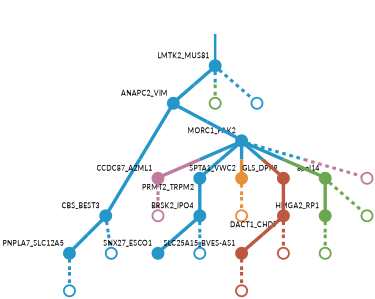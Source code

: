 strict digraph  {
graph[splines=false]; nodesep=0.7; rankdir=TB; ranksep=0.6; forcelabels=true; dpi=600; size=2.5;
0 [color="#2496c8ff", fillcolor="#2496c8ff", fixedsize=true, fontname=Lato, fontsize="12pt", height="0.25", label="", penwidth=3, shape=circle, style=filled, xlabel=LMTK2_MUS81];
3 [color="#2496c8ff", fillcolor="#2496c8ff", fixedsize=true, fontname=Lato, fontsize="12pt", height="0.25", label="", penwidth=3, shape=circle, style=filled, xlabel=ANAPC2_VIM];
15 [color="#6aa84fff", fillcolor="#6aa84fff", fixedsize=true, fontname=Lato, fontsize="12pt", height="0.25", label="", penwidth=3, shape=circle, style=solid, xlabel=""];
23 [color="#2496c8ff", fillcolor="#2496c8ff", fixedsize=true, fontname=Lato, fontsize="12pt", height="0.25", label="", penwidth=3, shape=circle, style=solid, xlabel=""];
1 [color="#2496c8ff", fillcolor="#2496c8ff", fixedsize=true, fontname=Lato, fontsize="12pt", height="0.25", label="", penwidth=3, shape=circle, style=filled, xlabel=CBS_BEST3];
11 [color="#2496c8ff", fillcolor="#2496c8ff", fixedsize=true, fontname=Lato, fontsize="12pt", height="0.25", label="", penwidth=3, shape=circle, style=filled, xlabel=PNPLA7_SLC12A5];
24 [color="#2496c8ff", fillcolor="#2496c8ff", fixedsize=true, fontname=Lato, fontsize="12pt", height="0.25", label="", penwidth=3, shape=circle, style=solid, xlabel=""];
8 [color="#2496c8ff", fillcolor="#2496c8ff", fixedsize=true, fontname=Lato, fontsize="12pt", height="0.25", label="", penwidth=3, shape=circle, style=filled, xlabel=MORC1_PAK2];
4 [color="#c27ba0ff", fillcolor="#c27ba0ff", fixedsize=true, fontname=Lato, fontsize="12pt", height="0.25", label="", penwidth=3, shape=circle, style=filled, xlabel=CCDC87_A2ML1];
18 [color="#c27ba0ff", fillcolor="#c27ba0ff", fixedsize=true, fontname=Lato, fontsize="12pt", height="0.25", label="", penwidth=3, shape=circle, style=solid, xlabel=""];
5 [color="#2496c8ff", fillcolor="#2496c8ff", fixedsize=true, fontname=Lato, fontsize="12pt", height="0.25", label="", penwidth=3, shape=circle, style=filled, xlabel=PRMT2_TRPM2];
7 [color="#2496c8ff", fillcolor="#2496c8ff", fixedsize=true, fontname=Lato, fontsize="12pt", height="0.25", label="", penwidth=3, shape=circle, style=filled, xlabel=BRSK2_IPO4];
6 [color="#6aa84fff", fillcolor="#6aa84fff", fixedsize=true, fontname=Lato, fontsize="12pt", height="0.25", label="", penwidth=3, shape=circle, style=filled, xlabel=HMGA2_RP1];
16 [color="#6aa84fff", fillcolor="#6aa84fff", fixedsize=true, fontname=Lato, fontsize="12pt", height="0.25", label="", penwidth=3, shape=circle, style=solid, xlabel=""];
2 [color="#2496c8ff", fillcolor="#2496c8ff", fixedsize=true, fontname=Lato, fontsize="12pt", height="0.25", label="", penwidth=3, shape=circle, style=filled, xlabel=SNX27_ESCO1];
25 [color="#2496c8ff", fillcolor="#2496c8ff", fixedsize=true, fontname=Lato, fontsize="12pt", height="0.25", label="", penwidth=3, shape=circle, style=solid, xlabel=""];
10 [color="#e69138ff", fillcolor="#e69138ff", fixedsize=true, fontname=Lato, fontsize="12pt", height="0.25", label="", penwidth=3, shape=circle, style=filled, xlabel=SPTA1_VWC2];
13 [color="#be5742ff", fillcolor="#be5742ff", fixedsize=true, fontname=Lato, fontsize="12pt", height="0.25", label="", penwidth=3, shape=circle, style=filled, xlabel=GLS_DPP9];
14 [color="#6aa84fff", fillcolor="#6aa84fff", fixedsize=true, fontname=Lato, fontsize="12pt", height="0.25", label="", penwidth=3, shape=circle, style=filled, xlabel="8pol14"];
19 [color="#c27ba0ff", fillcolor="#c27ba0ff", fixedsize=true, fontname=Lato, fontsize="12pt", height="0.25", label="", penwidth=3, shape=circle, style=solid, xlabel=""];
9 [color="#be5742ff", fillcolor="#be5742ff", fixedsize=true, fontname=Lato, fontsize="12pt", height="0.25", label="", penwidth=3, shape=circle, style=filled, xlabel=DACT1_CHD7];
12 [color="#be5742ff", fillcolor="#be5742ff", fixedsize=true, fontname=Lato, fontsize="12pt", height="0.25", label="", penwidth=3, shape=circle, style=filled, xlabel="SLC25A15_BVES-AS1"];
21 [color="#be5742ff", fillcolor="#be5742ff", fixedsize=true, fontname=Lato, fontsize="12pt", height="0.25", label="", penwidth=3, shape=circle, style=solid, xlabel=""];
20 [color="#e69138ff", fillcolor="#e69138ff", fixedsize=true, fontname=Lato, fontsize="12pt", height="0.25", label="", penwidth=3, shape=circle, style=solid, xlabel=""];
26 [color="#2496c8ff", fillcolor="#2496c8ff", fixedsize=true, fontname=Lato, fontsize="12pt", height="0.25", label="", penwidth=3, shape=circle, style=solid, xlabel=""];
22 [color="#be5742ff", fillcolor="#be5742ff", fixedsize=true, fontname=Lato, fontsize="12pt", height="0.25", label="", penwidth=3, shape=circle, style=solid, xlabel=""];
17 [color="#6aa84fff", fillcolor="#6aa84fff", fixedsize=true, fontname=Lato, fontsize="12pt", height="0.25", label="", penwidth=3, shape=circle, style=solid, xlabel=""];
normal [label="", penwidth=3, style=invis, xlabel=LMTK2_MUS81];
0 -> 3  [arrowsize=0, color="#2496c8ff;0.5:#2496c8ff", minlen="1.7222223281860352", penwidth="5.5", style=solid];
0 -> 15  [arrowsize=0, color="#2496c8ff;0.5:#6aa84fff", minlen="1.1388888359069824", penwidth=5, style=dashed];
0 -> 23  [arrowsize=0, color="#2496c8ff;0.5:#2496c8ff", minlen="1.1388888359069824", penwidth=5, style=dashed];
3 -> 1  [arrowsize=0, color="#2496c8ff;0.5:#2496c8ff", minlen="3.0", penwidth="5.5", style=solid];
3 -> 8  [arrowsize=0, color="#2496c8ff;0.5:#2496c8ff", minlen="1.5", penwidth="5.5", style=solid];
1 -> 11  [arrowsize=0, color="#2496c8ff;0.5:#2496c8ff", minlen="1.3333333730697632", penwidth="5.5", style=solid];
1 -> 24  [arrowsize=0, color="#2496c8ff;0.5:#2496c8ff", minlen="1.1388888359069824", penwidth=5, style=dashed];
11 -> 26  [arrowsize=0, color="#2496c8ff;0.5:#2496c8ff", minlen="1.1388888359069824", penwidth=5, style=dashed];
8 -> 4  [arrowsize=0, color="#2496c8ff;0.5:#c27ba0ff", minlen="1.7222223281860352", penwidth="5.5", style=solid];
8 -> 5  [arrowsize=0, color="#2496c8ff;0.5:#2496c8ff", minlen="1.5555555820465088", penwidth="5.5", style=solid];
8 -> 10  [arrowsize=0, color="#2496c8ff;0.5:#e69138ff", minlen="1.3888888359069824", penwidth="5.5", style=solid];
8 -> 13  [arrowsize=0, color="#2496c8ff;0.5:#be5742ff", minlen="1.2777777910232544", penwidth="5.5", style=solid];
8 -> 14  [arrowsize=0, color="#2496c8ff;0.5:#6aa84fff", minlen="1.1388888359069824", penwidth="5.5", style=solid];
8 -> 19  [arrowsize=0, color="#2496c8ff;0.5:#c27ba0ff", minlen="1.1388888359069824", penwidth=5, style=dashed];
4 -> 18  [arrowsize=0, color="#c27ba0ff;0.5:#c27ba0ff", minlen="1.1388888359069824", penwidth=5, style=dashed];
5 -> 7  [arrowsize=0, color="#2496c8ff;0.5:#2496c8ff", minlen="1.5", penwidth="5.5", style=solid];
7 -> 2  [arrowsize=0, color="#2496c8ff;0.5:#2496c8ff", minlen="1.8333333730697632", penwidth="5.5", style=solid];
7 -> 25  [arrowsize=0, color="#2496c8ff;0.5:#2496c8ff", minlen="1.1388888359069824", penwidth=5, style=dashed];
6 -> 16  [arrowsize=0, color="#6aa84fff;0.5:#6aa84fff", minlen="1.1388888359069824", penwidth=5, style=dashed];
10 -> 20  [arrowsize=0, color="#e69138ff;0.5:#e69138ff", minlen="1.1388888359069824", penwidth=5, style=dashed];
13 -> 9  [arrowsize=0, color="#be5742ff;0.5:#be5742ff", minlen="1.4444444179534912", penwidth="5.5", style=solid];
14 -> 6  [arrowsize=0, color="#6aa84fff;0.5:#6aa84fff", minlen="1.5555555820465088", penwidth="5.5", style=solid];
14 -> 17  [arrowsize=0, color="#6aa84fff;0.5:#6aa84fff", minlen="1.1388888359069824", penwidth=5, style=dashed];
9 -> 12  [arrowsize=0, color="#be5742ff;0.5:#be5742ff", minlen="1.2777777910232544", penwidth="5.5", style=solid];
9 -> 21  [arrowsize=0, color="#be5742ff;0.5:#be5742ff", minlen="1.1388888359069824", penwidth=5, style=dashed];
12 -> 22  [arrowsize=0, color="#be5742ff;0.5:#be5742ff", minlen="1.1388888359069824", penwidth=5, style=dashed];
normal -> 0  [arrowsize=0, color="#2496c8ff", label="", penwidth=4, style=solid];
}
